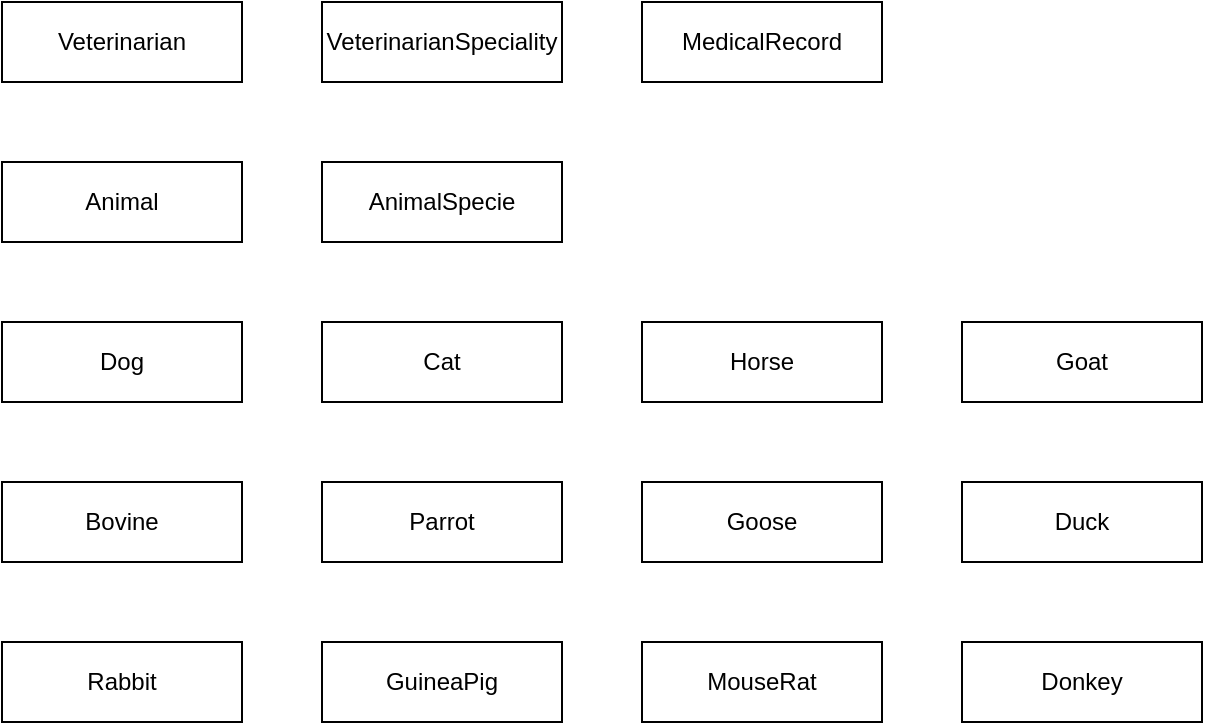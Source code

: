 <mxfile version="26.0.8" pages="2">
  <diagram name="Entities" id="loMYAKZYNreAs6u4XDOh">
    <mxGraphModel dx="550" dy="266" grid="1" gridSize="10" guides="1" tooltips="1" connect="1" arrows="1" fold="1" page="1" pageScale="1" pageWidth="827" pageHeight="1169" math="0" shadow="0">
      <root>
        <mxCell id="0" />
        <mxCell id="1" parent="0" />
        <mxCell id="AO75L-Vbvc4_vGf7S0aN-1" value="Veterinarian" style="rounded=0;whiteSpace=wrap;html=1;" vertex="1" parent="1">
          <mxGeometry x="40" y="40" width="120" height="40" as="geometry" />
        </mxCell>
        <mxCell id="AO75L-Vbvc4_vGf7S0aN-2" value="VeterinarianSpeciality" style="rounded=0;whiteSpace=wrap;html=1;" vertex="1" parent="1">
          <mxGeometry x="200" y="40" width="120" height="40" as="geometry" />
        </mxCell>
        <mxCell id="AO75L-Vbvc4_vGf7S0aN-3" value="MedicalRecord" style="rounded=0;whiteSpace=wrap;html=1;" vertex="1" parent="1">
          <mxGeometry x="360" y="40" width="120" height="40" as="geometry" />
        </mxCell>
        <mxCell id="AO75L-Vbvc4_vGf7S0aN-4" value="Animal" style="rounded=0;whiteSpace=wrap;html=1;" vertex="1" parent="1">
          <mxGeometry x="40" y="120" width="120" height="40" as="geometry" />
        </mxCell>
        <mxCell id="AO75L-Vbvc4_vGf7S0aN-5" value="AnimalSpecie" style="rounded=0;whiteSpace=wrap;html=1;" vertex="1" parent="1">
          <mxGeometry x="200" y="120" width="120" height="40" as="geometry" />
        </mxCell>
        <mxCell id="AO75L-Vbvc4_vGf7S0aN-6" value="Dog" style="rounded=0;whiteSpace=wrap;html=1;" vertex="1" parent="1">
          <mxGeometry x="40" y="200" width="120" height="40" as="geometry" />
        </mxCell>
        <mxCell id="AO75L-Vbvc4_vGf7S0aN-7" value="Cat" style="rounded=0;whiteSpace=wrap;html=1;" vertex="1" parent="1">
          <mxGeometry x="200" y="200" width="120" height="40" as="geometry" />
        </mxCell>
        <mxCell id="AO75L-Vbvc4_vGf7S0aN-8" value="Horse" style="rounded=0;whiteSpace=wrap;html=1;" vertex="1" parent="1">
          <mxGeometry x="360" y="200" width="120" height="40" as="geometry" />
        </mxCell>
        <mxCell id="AO75L-Vbvc4_vGf7S0aN-9" value="Goat" style="rounded=0;whiteSpace=wrap;html=1;" vertex="1" parent="1">
          <mxGeometry x="520" y="200" width="120" height="40" as="geometry" />
        </mxCell>
        <mxCell id="AO75L-Vbvc4_vGf7S0aN-10" value="Bovine" style="rounded=0;whiteSpace=wrap;html=1;" vertex="1" parent="1">
          <mxGeometry x="40" y="280" width="120" height="40" as="geometry" />
        </mxCell>
        <mxCell id="AO75L-Vbvc4_vGf7S0aN-11" value="Parrot" style="rounded=0;whiteSpace=wrap;html=1;" vertex="1" parent="1">
          <mxGeometry x="200" y="280" width="120" height="40" as="geometry" />
        </mxCell>
        <mxCell id="AO75L-Vbvc4_vGf7S0aN-12" value="Goose" style="rounded=0;whiteSpace=wrap;html=1;" vertex="1" parent="1">
          <mxGeometry x="360" y="280" width="120" height="40" as="geometry" />
        </mxCell>
        <mxCell id="AO75L-Vbvc4_vGf7S0aN-13" value="Duck" style="rounded=0;whiteSpace=wrap;html=1;" vertex="1" parent="1">
          <mxGeometry x="520" y="280" width="120" height="40" as="geometry" />
        </mxCell>
        <mxCell id="AO75L-Vbvc4_vGf7S0aN-14" value="Rabbit" style="rounded=0;whiteSpace=wrap;html=1;" vertex="1" parent="1">
          <mxGeometry x="40" y="360" width="120" height="40" as="geometry" />
        </mxCell>
        <mxCell id="AO75L-Vbvc4_vGf7S0aN-15" value="GuineaPig" style="rounded=0;whiteSpace=wrap;html=1;" vertex="1" parent="1">
          <mxGeometry x="200" y="360" width="120" height="40" as="geometry" />
        </mxCell>
        <mxCell id="AO75L-Vbvc4_vGf7S0aN-16" value="MouseRat" style="rounded=0;whiteSpace=wrap;html=1;" vertex="1" parent="1">
          <mxGeometry x="360" y="360" width="120" height="40" as="geometry" />
        </mxCell>
        <mxCell id="AO75L-Vbvc4_vGf7S0aN-17" value="Donkey" style="rounded=0;whiteSpace=wrap;html=1;" vertex="1" parent="1">
          <mxGeometry x="520" y="360" width="120" height="40" as="geometry" />
        </mxCell>
      </root>
    </mxGraphModel>
  </diagram>
  <diagram id="qbhCxEez58NR_PhWASRF" name="EntityFields">
    <mxGraphModel dx="1247" dy="642" grid="1" gridSize="10" guides="1" tooltips="1" connect="1" arrows="1" fold="1" page="0" pageScale="1" pageWidth="827" pageHeight="1169" math="0" shadow="0">
      <root>
        <mxCell id="0" />
        <mxCell id="1" parent="0" />
        <mxCell id="IW3vCMwPUUcOmlKYUbvQ-1" value="Veterinarian" style="swimlane;fontStyle=0;childLayout=stackLayout;horizontal=1;startSize=26;fillColor=none;horizontalStack=0;resizeParent=1;resizeParentMax=0;resizeLast=0;collapsible=1;marginBottom=0;whiteSpace=wrap;html=1;" parent="1" vertex="1">
          <mxGeometry x="40" y="40" width="370" height="390" as="geometry" />
        </mxCell>
        <mxCell id="IW3vCMwPUUcOmlKYUbvQ-2" value="+ VeterinarianId: INT (PK)" style="text;strokeColor=none;fillColor=none;align=left;verticalAlign=top;spacingLeft=4;spacingRight=4;overflow=hidden;rotatable=0;points=[[0,0.5],[1,0.5]];portConstraint=eastwest;whiteSpace=wrap;html=1;" parent="IW3vCMwPUUcOmlKYUbvQ-1" vertex="1">
          <mxGeometry y="26" width="370" height="26" as="geometry" />
        </mxCell>
        <mxCell id="IW3vCMwPUUcOmlKYUbvQ-3" value="+ FirstName: VARCHAR(50) NOT NULL" style="text;strokeColor=none;fillColor=none;align=left;verticalAlign=top;spacingLeft=4;spacingRight=4;overflow=hidden;rotatable=0;points=[[0,0.5],[1,0.5]];portConstraint=eastwest;whiteSpace=wrap;html=1;" parent="IW3vCMwPUUcOmlKYUbvQ-1" vertex="1">
          <mxGeometry y="52" width="370" height="26" as="geometry" />
        </mxCell>
        <mxCell id="IW3vCMwPUUcOmlKYUbvQ-4" value="+ LastName: VARCHAR(50) NOT NULL" style="text;strokeColor=none;fillColor=none;align=left;verticalAlign=top;spacingLeft=4;spacingRight=4;overflow=hidden;rotatable=0;points=[[0,0.5],[1,0.5]];portConstraint=eastwest;whiteSpace=wrap;html=1;" parent="IW3vCMwPUUcOmlKYUbvQ-1" vertex="1">
          <mxGeometry y="78" width="370" height="26" as="geometry" />
        </mxCell>
        <mxCell id="BPNEeQMT5uHWj-tHxCBz-23" value="+ NationalityId: INT NOT NULL (FK to Nationality)" style="text;strokeColor=none;fillColor=none;align=left;verticalAlign=top;spacingLeft=4;spacingRight=4;overflow=hidden;rotatable=0;points=[[0,0.5],[1,0.5]];portConstraint=eastwest;whiteSpace=wrap;html=1;" vertex="1" parent="IW3vCMwPUUcOmlKYUbvQ-1">
          <mxGeometry y="104" width="370" height="26" as="geometry" />
        </mxCell>
        <mxCell id="emEzn6PZMicfXYcMfNjA-37" value="+ GenderId: INT NOT NULL (FK to Gender)" style="text;strokeColor=none;fillColor=none;align=left;verticalAlign=top;spacingLeft=4;spacingRight=4;overflow=hidden;rotatable=0;points=[[0,0.5],[1,0.5]];portConstraint=eastwest;whiteSpace=wrap;html=1;" vertex="1" parent="IW3vCMwPUUcOmlKYUbvQ-1">
          <mxGeometry y="130" width="370" height="26" as="geometry" />
        </mxCell>
        <mxCell id="IW3vCMwPUUcOmlKYUbvQ-6" value="+ License: VARCHAR(20) NOT NULL" style="text;strokeColor=none;fillColor=none;align=left;verticalAlign=top;spacingLeft=4;spacingRight=4;overflow=hidden;rotatable=0;points=[[0,0.5],[1,0.5]];portConstraint=eastwest;whiteSpace=wrap;html=1;" parent="IW3vCMwPUUcOmlKYUbvQ-1" vertex="1">
          <mxGeometry y="156" width="370" height="26" as="geometry" />
        </mxCell>
        <mxCell id="IW3vCMwPUUcOmlKYUbvQ-8" value="+ Email: VARCHAR(320) UNIQUE NOT NULL" style="text;strokeColor=none;fillColor=none;align=left;verticalAlign=top;spacingLeft=4;spacingRight=4;overflow=hidden;rotatable=0;points=[[0,0.5],[1,0.5]];portConstraint=eastwest;whiteSpace=wrap;html=1;" parent="IW3vCMwPUUcOmlKYUbvQ-1" vertex="1">
          <mxGeometry y="182" width="370" height="26" as="geometry" />
        </mxCell>
        <mxCell id="IW3vCMwPUUcOmlKYUbvQ-15" value="+ AddressId: UNIQUEIDENTIFIER&amp;nbsp;NULL&amp;nbsp;(FK to Address)" style="text;strokeColor=none;fillColor=none;align=left;verticalAlign=top;spacingLeft=4;spacingRight=4;overflow=hidden;rotatable=0;points=[[0,0.5],[1,0.5]];portConstraint=eastwest;whiteSpace=wrap;html=1;" parent="IW3vCMwPUUcOmlKYUbvQ-1" vertex="1">
          <mxGeometry y="208" width="370" height="26" as="geometry" />
        </mxCell>
        <mxCell id="IW3vCMwPUUcOmlKYUbvQ-7" value="+ PrimaryPhone: VARCHAR(15) NOT NULL" style="text;strokeColor=none;fillColor=none;align=left;verticalAlign=top;spacingLeft=4;spacingRight=4;overflow=hidden;rotatable=0;points=[[0,0.5],[1,0.5]];portConstraint=eastwest;whiteSpace=wrap;html=1;" parent="IW3vCMwPUUcOmlKYUbvQ-1" vertex="1">
          <mxGeometry y="234" width="370" height="26" as="geometry" />
        </mxCell>
        <mxCell id="IW3vCMwPUUcOmlKYUbvQ-10" value="+ SecondaryPhone: VARCHAR(15)" style="text;strokeColor=none;fillColor=none;align=left;verticalAlign=top;spacingLeft=4;spacingRight=4;overflow=hidden;rotatable=0;points=[[0,0.5],[1,0.5]];portConstraint=eastwest;whiteSpace=wrap;html=1;" parent="IW3vCMwPUUcOmlKYUbvQ-1" vertex="1">
          <mxGeometry y="260" width="370" height="26" as="geometry" />
        </mxCell>
        <mxCell id="IW3vCMwPUUcOmlKYUbvQ-9" value="+ CreateDate: DATETIME NOT NULL&amp;nbsp;(Default: GETDATE())" style="text;strokeColor=none;fillColor=none;align=left;verticalAlign=top;spacingLeft=4;spacingRight=4;overflow=hidden;rotatable=0;points=[[0,0.5],[1,0.5]];portConstraint=eastwest;whiteSpace=wrap;html=1;" parent="IW3vCMwPUUcOmlKYUbvQ-1" vertex="1">
          <mxGeometry y="286" width="370" height="26" as="geometry" />
        </mxCell>
        <mxCell id="IW3vCMwPUUcOmlKYUbvQ-11" value="+ CreateUser: VARCHAR(20) NOT NULL" style="text;strokeColor=none;fillColor=none;align=left;verticalAlign=top;spacingLeft=4;spacingRight=4;overflow=hidden;rotatable=0;points=[[0,0.5],[1,0.5]];portConstraint=eastwest;whiteSpace=wrap;html=1;" parent="IW3vCMwPUUcOmlKYUbvQ-1" vertex="1">
          <mxGeometry y="312" width="370" height="26" as="geometry" />
        </mxCell>
        <mxCell id="IW3vCMwPUUcOmlKYUbvQ-12" value="+ LastUpdateDate: DATETIME NOT NULL&amp;nbsp;(Default: GETDATE())" style="text;strokeColor=none;fillColor=none;align=left;verticalAlign=top;spacingLeft=4;spacingRight=4;overflow=hidden;rotatable=0;points=[[0,0.5],[1,0.5]];portConstraint=eastwest;whiteSpace=wrap;html=1;" parent="IW3vCMwPUUcOmlKYUbvQ-1" vertex="1">
          <mxGeometry y="338" width="370" height="26" as="geometry" />
        </mxCell>
        <mxCell id="IW3vCMwPUUcOmlKYUbvQ-13" value="+ UpdateUser: VARCHAR(20) NOT NULL" style="text;strokeColor=none;fillColor=none;align=left;verticalAlign=top;spacingLeft=4;spacingRight=4;overflow=hidden;rotatable=0;points=[[0,0.5],[1,0.5]];portConstraint=eastwest;whiteSpace=wrap;html=1;" parent="IW3vCMwPUUcOmlKYUbvQ-1" vertex="1">
          <mxGeometry y="364" width="370" height="26" as="geometry" />
        </mxCell>
        <mxCell id="DXa0ojayuc7H1eMevSde-1" value="VeterinarianSpeciality" style="swimlane;fontStyle=0;childLayout=stackLayout;horizontal=1;startSize=26;fillColor=none;horizontalStack=0;resizeParent=1;resizeParentMax=0;resizeLast=0;collapsible=1;marginBottom=0;whiteSpace=wrap;html=1;" parent="1" vertex="1">
          <mxGeometry x="440" y="40" width="380" height="182" as="geometry" />
        </mxCell>
        <mxCell id="DXa0ojayuc7H1eMevSde-2" value="+ VeterinarianSpecialityId: INT&amp;nbsp;(PK)" style="text;strokeColor=none;fillColor=none;align=left;verticalAlign=top;spacingLeft=4;spacingRight=4;overflow=hidden;rotatable=0;points=[[0,0.5],[1,0.5]];portConstraint=eastwest;whiteSpace=wrap;html=1;" parent="DXa0ojayuc7H1eMevSde-1" vertex="1">
          <mxGeometry y="26" width="380" height="26" as="geometry" />
        </mxCell>
        <mxCell id="DXa0ojayuc7H1eMevSde-10" value="+ IsActive: BIT NOT NULL (Default: 1)" style="text;strokeColor=none;fillColor=none;align=left;verticalAlign=top;spacingLeft=4;spacingRight=4;overflow=hidden;rotatable=0;points=[[0,0.5],[1,0.5]];portConstraint=eastwest;whiteSpace=wrap;html=1;" parent="DXa0ojayuc7H1eMevSde-1" vertex="1">
          <mxGeometry y="52" width="380" height="26" as="geometry" />
        </mxCell>
        <mxCell id="DXa0ojayuc7H1eMevSde-5" value="+ CreateDate: DATETIME NOT NULL&amp;nbsp;(Default: GETDATE())" style="text;strokeColor=none;fillColor=none;align=left;verticalAlign=top;spacingLeft=4;spacingRight=4;overflow=hidden;rotatable=0;points=[[0,0.5],[1,0.5]];portConstraint=eastwest;whiteSpace=wrap;html=1;" parent="DXa0ojayuc7H1eMevSde-1" vertex="1">
          <mxGeometry y="78" width="380" height="26" as="geometry" />
        </mxCell>
        <mxCell id="DXa0ojayuc7H1eMevSde-6" value="+ CreateUser: VARCHAR(20) NOT NULL" style="text;strokeColor=none;fillColor=none;align=left;verticalAlign=top;spacingLeft=4;spacingRight=4;overflow=hidden;rotatable=0;points=[[0,0.5],[1,0.5]];portConstraint=eastwest;whiteSpace=wrap;html=1;" parent="DXa0ojayuc7H1eMevSde-1" vertex="1">
          <mxGeometry y="104" width="380" height="26" as="geometry" />
        </mxCell>
        <mxCell id="DXa0ojayuc7H1eMevSde-7" value="+ LastUpdateDate: DATETIME NOT NULL&amp;nbsp;(Default: GETDATE())" style="text;strokeColor=none;fillColor=none;align=left;verticalAlign=top;spacingLeft=4;spacingRight=4;overflow=hidden;rotatable=0;points=[[0,0.5],[1,0.5]];portConstraint=eastwest;whiteSpace=wrap;html=1;" parent="DXa0ojayuc7H1eMevSde-1" vertex="1">
          <mxGeometry y="130" width="380" height="26" as="geometry" />
        </mxCell>
        <mxCell id="DXa0ojayuc7H1eMevSde-8" value="+ UpdateUser: VARCHAR(20) NOT NULL" style="text;strokeColor=none;fillColor=none;align=left;verticalAlign=top;spacingLeft=4;spacingRight=4;overflow=hidden;rotatable=0;points=[[0,0.5],[1,0.5]];portConstraint=eastwest;whiteSpace=wrap;html=1;" parent="DXa0ojayuc7H1eMevSde-1" vertex="1">
          <mxGeometry y="156" width="380" height="26" as="geometry" />
        </mxCell>
        <mxCell id="ysVLHS6RXtTTwXOyEzVe-1" value="Language" style="swimlane;fontStyle=0;childLayout=stackLayout;horizontal=1;startSize=26;fillColor=none;horizontalStack=0;resizeParent=1;resizeParentMax=0;resizeLast=0;collapsible=1;marginBottom=0;whiteSpace=wrap;html=1;" vertex="1" parent="1">
          <mxGeometry x="920" y="40" width="360" height="260" as="geometry" />
        </mxCell>
        <mxCell id="ysVLHS6RXtTTwXOyEzVe-2" value="+ LanguageId: INT&amp;nbsp;(PK)" style="text;strokeColor=none;fillColor=none;align=left;verticalAlign=top;spacingLeft=4;spacingRight=4;overflow=hidden;rotatable=0;points=[[0,0.5],[1,0.5]];portConstraint=eastwest;whiteSpace=wrap;html=1;" vertex="1" parent="ysVLHS6RXtTTwXOyEzVe-1">
          <mxGeometry y="26" width="360" height="26" as="geometry" />
        </mxCell>
        <mxCell id="ysVLHS6RXtTTwXOyEzVe-3" value="+ LanguageCode: VARCHAR(2) NOT NULL" style="text;strokeColor=none;fillColor=none;align=left;verticalAlign=top;spacingLeft=4;spacingRight=4;overflow=hidden;rotatable=0;points=[[0,0.5],[1,0.5]];portConstraint=eastwest;whiteSpace=wrap;html=1;" vertex="1" parent="ysVLHS6RXtTTwXOyEzVe-1">
          <mxGeometry y="52" width="360" height="26" as="geometry" />
        </mxCell>
        <mxCell id="ysVLHS6RXtTTwXOyEzVe-4" value="+ FullCode: VARCHAR(5) UNIQUE NOT NULL" style="text;strokeColor=none;fillColor=none;align=left;verticalAlign=top;spacingLeft=4;spacingRight=4;overflow=hidden;rotatable=0;points=[[0,0.5],[1,0.5]];portConstraint=eastwest;whiteSpace=wrap;html=1;" vertex="1" parent="ysVLHS6RXtTTwXOyEzVe-1">
          <mxGeometry y="78" width="360" height="26" as="geometry" />
        </mxCell>
        <mxCell id="ysVLHS6RXtTTwXOyEzVe-5" value="+ Name: VARCHAR(50) NOT NULL" style="text;strokeColor=none;fillColor=none;align=left;verticalAlign=top;spacingLeft=4;spacingRight=4;overflow=hidden;rotatable=0;points=[[0,0.5],[1,0.5]];portConstraint=eastwest;whiteSpace=wrap;html=1;" vertex="1" parent="ysVLHS6RXtTTwXOyEzVe-1">
          <mxGeometry y="104" width="360" height="26" as="geometry" />
        </mxCell>
        <mxCell id="ysVLHS6RXtTTwXOyEzVe-10" value="+ IsActive: BIT NOT NULL (Default: 1)" style="text;strokeColor=none;fillColor=none;align=left;verticalAlign=top;spacingLeft=4;spacingRight=4;overflow=hidden;rotatable=0;points=[[0,0.5],[1,0.5]];portConstraint=eastwest;whiteSpace=wrap;html=1;" vertex="1" parent="ysVLHS6RXtTTwXOyEzVe-1">
          <mxGeometry y="130" width="360" height="26" as="geometry" />
        </mxCell>
        <mxCell id="ysVLHS6RXtTTwXOyEzVe-6" value="+ CreateDate: DATETIME NOT NULL&amp;nbsp;(Default: GETDATE())" style="text;strokeColor=none;fillColor=none;align=left;verticalAlign=top;spacingLeft=4;spacingRight=4;overflow=hidden;rotatable=0;points=[[0,0.5],[1,0.5]];portConstraint=eastwest;whiteSpace=wrap;html=1;" vertex="1" parent="ysVLHS6RXtTTwXOyEzVe-1">
          <mxGeometry y="156" width="360" height="26" as="geometry" />
        </mxCell>
        <mxCell id="ysVLHS6RXtTTwXOyEzVe-7" value="+ CreateUser: VARCHAR(20) NOT NULL" style="text;strokeColor=none;fillColor=none;align=left;verticalAlign=top;spacingLeft=4;spacingRight=4;overflow=hidden;rotatable=0;points=[[0,0.5],[1,0.5]];portConstraint=eastwest;whiteSpace=wrap;html=1;" vertex="1" parent="ysVLHS6RXtTTwXOyEzVe-1">
          <mxGeometry y="182" width="360" height="26" as="geometry" />
        </mxCell>
        <mxCell id="ysVLHS6RXtTTwXOyEzVe-9" value="+ LastUpdateDate: DATETIME NOT NULL&amp;nbsp;(Default: GETDATE())" style="text;strokeColor=none;fillColor=none;align=left;verticalAlign=top;spacingLeft=4;spacingRight=4;overflow=hidden;rotatable=0;points=[[0,0.5],[1,0.5]];portConstraint=eastwest;whiteSpace=wrap;html=1;" vertex="1" parent="ysVLHS6RXtTTwXOyEzVe-1">
          <mxGeometry y="208" width="360" height="26" as="geometry" />
        </mxCell>
        <mxCell id="ysVLHS6RXtTTwXOyEzVe-8" value="+ UpdateUser: VARCHAR(20) NOT NULL" style="text;strokeColor=none;fillColor=none;align=left;verticalAlign=top;spacingLeft=4;spacingRight=4;overflow=hidden;rotatable=0;points=[[0,0.5],[1,0.5]];portConstraint=eastwest;whiteSpace=wrap;html=1;" vertex="1" parent="ysVLHS6RXtTTwXOyEzVe-1">
          <mxGeometry y="234" width="360" height="26" as="geometry" />
        </mxCell>
        <mxCell id="ysVLHS6RXtTTwXOyEzVe-11" value="VeterinarianSpecialityTranslation" style="swimlane;fontStyle=0;childLayout=stackLayout;horizontal=1;startSize=26;fillColor=none;horizontalStack=0;resizeParent=1;resizeParentMax=0;resizeLast=0;collapsible=1;marginBottom=0;whiteSpace=wrap;html=1;" vertex="1" parent="1">
          <mxGeometry x="1320" y="40" width="400" height="260" as="geometry" />
        </mxCell>
        <mxCell id="ysVLHS6RXtTTwXOyEzVe-12" value="+ VeterinarianSpecialityTranslationId: INT&amp;nbsp;(PK)" style="text;strokeColor=none;fillColor=none;align=left;verticalAlign=top;spacingLeft=4;spacingRight=4;overflow=hidden;rotatable=0;points=[[0,0.5],[1,0.5]];portConstraint=eastwest;whiteSpace=wrap;html=1;" vertex="1" parent="ysVLHS6RXtTTwXOyEzVe-11">
          <mxGeometry y="26" width="400" height="26" as="geometry" />
        </mxCell>
        <mxCell id="ysVLHS6RXtTTwXOyEzVe-18" value="+ VeterinarianSpecialityId: INT&amp;nbsp;UNIQUE (FK to VeterinarianSpeciality)&amp;nbsp;" style="text;strokeColor=none;fillColor=none;align=left;verticalAlign=top;spacingLeft=4;spacingRight=4;overflow=hidden;rotatable=0;points=[[0,0.5],[1,0.5]];portConstraint=eastwest;whiteSpace=wrap;html=1;" vertex="1" parent="ysVLHS6RXtTTwXOyEzVe-11">
          <mxGeometry y="52" width="400" height="26" as="geometry" />
        </mxCell>
        <mxCell id="ysVLHS6RXtTTwXOyEzVe-20" value="+ VeterinarianSpecialityName: VARCHAR(50) NOT NULL" style="text;strokeColor=none;fillColor=none;align=left;verticalAlign=top;spacingLeft=4;spacingRight=4;overflow=hidden;rotatable=0;points=[[0,0.5],[1,0.5]];portConstraint=eastwest;whiteSpace=wrap;html=1;" vertex="1" parent="ysVLHS6RXtTTwXOyEzVe-11">
          <mxGeometry y="78" width="400" height="26" as="geometry" />
        </mxCell>
        <mxCell id="ysVLHS6RXtTTwXOyEzVe-21" value="+ VeterinarianSpecialityDescription: VARCHAR(1000) NOT NULL" style="text;strokeColor=none;fillColor=none;align=left;verticalAlign=top;spacingLeft=4;spacingRight=4;overflow=hidden;rotatable=0;points=[[0,0.5],[1,0.5]];portConstraint=eastwest;whiteSpace=wrap;html=1;" vertex="1" parent="ysVLHS6RXtTTwXOyEzVe-11">
          <mxGeometry y="104" width="400" height="26" as="geometry" />
        </mxCell>
        <mxCell id="ysVLHS6RXtTTwXOyEzVe-19" value="+ LanguageId: INT&amp;nbsp;UNIQUE (FK to Language)" style="text;strokeColor=none;fillColor=none;align=left;verticalAlign=top;spacingLeft=4;spacingRight=4;overflow=hidden;rotatable=0;points=[[0,0.5],[1,0.5]];portConstraint=eastwest;whiteSpace=wrap;html=1;" vertex="1" parent="ysVLHS6RXtTTwXOyEzVe-11">
          <mxGeometry y="130" width="400" height="26" as="geometry" />
        </mxCell>
        <mxCell id="ysVLHS6RXtTTwXOyEzVe-13" value="+ CreateDate: DATETIME NOT NULL&amp;nbsp;(Default: GETDATE())" style="text;strokeColor=none;fillColor=none;align=left;verticalAlign=top;spacingLeft=4;spacingRight=4;overflow=hidden;rotatable=0;points=[[0,0.5],[1,0.5]];portConstraint=eastwest;whiteSpace=wrap;html=1;" vertex="1" parent="ysVLHS6RXtTTwXOyEzVe-11">
          <mxGeometry y="156" width="400" height="26" as="geometry" />
        </mxCell>
        <mxCell id="ysVLHS6RXtTTwXOyEzVe-14" value="+ CreateUser: VARCHAR(20) NOT NULL" style="text;strokeColor=none;fillColor=none;align=left;verticalAlign=top;spacingLeft=4;spacingRight=4;overflow=hidden;rotatable=0;points=[[0,0.5],[1,0.5]];portConstraint=eastwest;whiteSpace=wrap;html=1;" vertex="1" parent="ysVLHS6RXtTTwXOyEzVe-11">
          <mxGeometry y="182" width="400" height="26" as="geometry" />
        </mxCell>
        <mxCell id="ysVLHS6RXtTTwXOyEzVe-16" value="+ LastUpdateDate: DATETIME NOT NULL&amp;nbsp;(Default: GETDATE())" style="text;strokeColor=none;fillColor=none;align=left;verticalAlign=top;spacingLeft=4;spacingRight=4;overflow=hidden;rotatable=0;points=[[0,0.5],[1,0.5]];portConstraint=eastwest;whiteSpace=wrap;html=1;" vertex="1" parent="ysVLHS6RXtTTwXOyEzVe-11">
          <mxGeometry y="208" width="400" height="26" as="geometry" />
        </mxCell>
        <mxCell id="ysVLHS6RXtTTwXOyEzVe-15" value="+ UpdateUser: VARCHAR(20) NOT NULL" style="text;strokeColor=none;fillColor=none;align=left;verticalAlign=top;spacingLeft=4;spacingRight=4;overflow=hidden;rotatable=0;points=[[0,0.5],[1,0.5]];portConstraint=eastwest;whiteSpace=wrap;html=1;" vertex="1" parent="ysVLHS6RXtTTwXOyEzVe-11">
          <mxGeometry y="234" width="400" height="26" as="geometry" />
        </mxCell>
        <mxCell id="ysVLHS6RXtTTwXOyEzVe-22" value="VeterinarianSpecialityAssignment" style="swimlane;fontStyle=0;childLayout=stackLayout;horizontal=1;startSize=26;fillColor=none;horizontalStack=0;resizeParent=1;resizeParentMax=0;resizeLast=0;collapsible=1;marginBottom=0;whiteSpace=wrap;html=1;" vertex="1" parent="1">
          <mxGeometry x="40" y="440" width="370" height="234" as="geometry" />
        </mxCell>
        <mxCell id="ysVLHS6RXtTTwXOyEzVe-23" value="+ VeterinarianSpecialityAssignmentId: UNIQUEIDENTIFIER&amp;nbsp;(PK)&lt;div&gt;&lt;br&gt;&lt;/div&gt;" style="text;strokeColor=none;fillColor=none;align=left;verticalAlign=top;spacingLeft=4;spacingRight=4;overflow=hidden;rotatable=0;points=[[0,0.5],[1,0.5]];portConstraint=eastwest;whiteSpace=wrap;html=1;" vertex="1" parent="ysVLHS6RXtTTwXOyEzVe-22">
          <mxGeometry y="26" width="370" height="26" as="geometry" />
        </mxCell>
        <mxCell id="ysVLHS6RXtTTwXOyEzVe-24" value="+ VeterinarianId: INT&amp;nbsp;(FK to Veterinarian)&lt;div&gt;&lt;br&gt;&lt;/div&gt;" style="text;strokeColor=none;fillColor=none;align=left;verticalAlign=top;spacingLeft=4;spacingRight=4;overflow=hidden;rotatable=0;points=[[0,0.5],[1,0.5]];portConstraint=eastwest;whiteSpace=wrap;html=1;" vertex="1" parent="ysVLHS6RXtTTwXOyEzVe-22">
          <mxGeometry y="52" width="370" height="26" as="geometry" />
        </mxCell>
        <mxCell id="ysVLHS6RXtTTwXOyEzVe-27" value="+ VeterinarianSpecialityId: INT&amp;nbsp;(FK hacia VeterinarianSpeciality)" style="text;strokeColor=none;fillColor=none;align=left;verticalAlign=top;spacingLeft=4;spacingRight=4;overflow=hidden;rotatable=0;points=[[0,0.5],[1,0.5]];portConstraint=eastwest;whiteSpace=wrap;html=1;" vertex="1" parent="ysVLHS6RXtTTwXOyEzVe-22">
          <mxGeometry y="78" width="370" height="26" as="geometry" />
        </mxCell>
        <mxCell id="ysVLHS6RXtTTwXOyEzVe-28" value="+ IsActive: BIT NOT NULL (Default: 1)" style="text;strokeColor=none;fillColor=none;align=left;verticalAlign=top;spacingLeft=4;spacingRight=4;overflow=hidden;rotatable=0;points=[[0,0.5],[1,0.5]];portConstraint=eastwest;whiteSpace=wrap;html=1;" vertex="1" parent="ysVLHS6RXtTTwXOyEzVe-22">
          <mxGeometry y="104" width="370" height="26" as="geometry" />
        </mxCell>
        <mxCell id="ysVLHS6RXtTTwXOyEzVe-31" value="+ CreateDate: DATETIME&amp;nbsp;NOT NULL&amp;nbsp;(Default: GETDATE())" style="text;strokeColor=none;fillColor=none;align=left;verticalAlign=top;spacingLeft=4;spacingRight=4;overflow=hidden;rotatable=0;points=[[0,0.5],[1,0.5]];portConstraint=eastwest;whiteSpace=wrap;html=1;" vertex="1" parent="ysVLHS6RXtTTwXOyEzVe-22">
          <mxGeometry y="130" width="370" height="26" as="geometry" />
        </mxCell>
        <mxCell id="ysVLHS6RXtTTwXOyEzVe-32" value="+ CreateUser: VARCHAR(20) NOT NULL" style="text;strokeColor=none;fillColor=none;align=left;verticalAlign=top;spacingLeft=4;spacingRight=4;overflow=hidden;rotatable=0;points=[[0,0.5],[1,0.5]];portConstraint=eastwest;whiteSpace=wrap;html=1;" vertex="1" parent="ysVLHS6RXtTTwXOyEzVe-22">
          <mxGeometry y="156" width="370" height="26" as="geometry" />
        </mxCell>
        <mxCell id="ysVLHS6RXtTTwXOyEzVe-33" value="+ LastUpdateDate: DATETIME&amp;nbsp;NOT NULL&amp;nbsp;(Default: GETDATE())" style="text;strokeColor=none;fillColor=none;align=left;verticalAlign=top;spacingLeft=4;spacingRight=4;overflow=hidden;rotatable=0;points=[[0,0.5],[1,0.5]];portConstraint=eastwest;whiteSpace=wrap;html=1;" vertex="1" parent="ysVLHS6RXtTTwXOyEzVe-22">
          <mxGeometry y="182" width="370" height="26" as="geometry" />
        </mxCell>
        <mxCell id="ysVLHS6RXtTTwXOyEzVe-34" value="+ UpdateUser: VARCHAR(20) NOT NULL" style="text;strokeColor=none;fillColor=none;align=left;verticalAlign=top;spacingLeft=4;spacingRight=4;overflow=hidden;rotatable=0;points=[[0,0.5],[1,0.5]];portConstraint=eastwest;whiteSpace=wrap;html=1;" vertex="1" parent="ysVLHS6RXtTTwXOyEzVe-22">
          <mxGeometry y="208" width="370" height="26" as="geometry" />
        </mxCell>
        <mxCell id="BPNEeQMT5uHWj-tHxCBz-2" value="MedicalRecord" style="swimlane;fontStyle=0;childLayout=stackLayout;horizontal=1;startSize=26;fillColor=none;horizontalStack=0;resizeParent=1;resizeParentMax=0;resizeLast=0;collapsible=1;marginBottom=0;whiteSpace=wrap;html=1;" vertex="1" parent="1">
          <mxGeometry x="440" y="440" width="380" height="260" as="geometry" />
        </mxCell>
        <mxCell id="BPNEeQMT5uHWj-tHxCBz-3" value="+ MedicalRecordId: UNIQUEIDENTIFIER (PK)" style="text;strokeColor=none;fillColor=none;align=left;verticalAlign=top;spacingLeft=4;spacingRight=4;overflow=hidden;rotatable=0;points=[[0,0.5],[1,0.5]];portConstraint=eastwest;whiteSpace=wrap;html=1;" vertex="1" parent="BPNEeQMT5uHWj-tHxCBz-2">
          <mxGeometry y="26" width="380" height="26" as="geometry" />
        </mxCell>
        <mxCell id="BPNEeQMT5uHWj-tHxCBz-4" value="+ VeterinarianId: INT (FK hacia Veterinarian)" style="text;strokeColor=none;fillColor=none;align=left;verticalAlign=top;spacingLeft=4;spacingRight=4;overflow=hidden;rotatable=0;points=[[0,0.5],[1,0.5]];portConstraint=eastwest;whiteSpace=wrap;html=1;" vertex="1" parent="BPNEeQMT5uHWj-tHxCBz-2">
          <mxGeometry y="52" width="380" height="26" as="geometry" />
        </mxCell>
        <mxCell id="BPNEeQMT5uHWj-tHxCBz-5" value="+ AnimalId: INT (FK hacia Animal)" style="text;strokeColor=none;fillColor=none;align=left;verticalAlign=top;spacingLeft=4;spacingRight=4;overflow=hidden;rotatable=0;points=[[0,0.5],[1,0.5]];portConstraint=eastwest;whiteSpace=wrap;html=1;" vertex="1" parent="BPNEeQMT5uHWj-tHxCBz-2">
          <mxGeometry y="78" width="380" height="26" as="geometry" />
        </mxCell>
        <mxCell id="BPNEeQMT5uHWj-tHxCBz-6" value="+ VisitDate: DATETIME NOT NULL (Default: GETDATE())" style="text;strokeColor=none;fillColor=none;align=left;verticalAlign=top;spacingLeft=4;spacingRight=4;overflow=hidden;rotatable=0;points=[[0,0.5],[1,0.5]];portConstraint=eastwest;whiteSpace=wrap;html=1;" vertex="1" parent="BPNEeQMT5uHWj-tHxCBz-2">
          <mxGeometry y="104" width="380" height="26" as="geometry" />
        </mxCell>
        <mxCell id="BPNEeQMT5uHWj-tHxCBz-8" value="+ Notes: VARCHAR(MAX) NULL" style="text;strokeColor=none;fillColor=none;align=left;verticalAlign=top;spacingLeft=4;spacingRight=4;overflow=hidden;rotatable=0;points=[[0,0.5],[1,0.5]];portConstraint=eastwest;whiteSpace=wrap;html=1;" vertex="1" parent="BPNEeQMT5uHWj-tHxCBz-2">
          <mxGeometry y="130" width="380" height="26" as="geometry" />
        </mxCell>
        <mxCell id="BPNEeQMT5uHWj-tHxCBz-9" value="+ CreateDate: DATETIME&amp;nbsp;NOT NULL&amp;nbsp;(Default: GETDATE())" style="text;strokeColor=none;fillColor=none;align=left;verticalAlign=top;spacingLeft=4;spacingRight=4;overflow=hidden;rotatable=0;points=[[0,0.5],[1,0.5]];portConstraint=eastwest;whiteSpace=wrap;html=1;" vertex="1" parent="BPNEeQMT5uHWj-tHxCBz-2">
          <mxGeometry y="156" width="380" height="26" as="geometry" />
        </mxCell>
        <mxCell id="BPNEeQMT5uHWj-tHxCBz-10" value="+ CreateUser: VARCHAR(20) NOT NULL" style="text;strokeColor=none;fillColor=none;align=left;verticalAlign=top;spacingLeft=4;spacingRight=4;overflow=hidden;rotatable=0;points=[[0,0.5],[1,0.5]];portConstraint=eastwest;whiteSpace=wrap;html=1;" vertex="1" parent="BPNEeQMT5uHWj-tHxCBz-2">
          <mxGeometry y="182" width="380" height="26" as="geometry" />
        </mxCell>
        <mxCell id="BPNEeQMT5uHWj-tHxCBz-12" value="+ LastUpdateDate: DATETIME&amp;nbsp;NOT NULL&amp;nbsp;(Default: GETDATE())" style="text;strokeColor=none;fillColor=none;align=left;verticalAlign=top;spacingLeft=4;spacingRight=4;overflow=hidden;rotatable=0;points=[[0,0.5],[1,0.5]];portConstraint=eastwest;whiteSpace=wrap;html=1;" vertex="1" parent="BPNEeQMT5uHWj-tHxCBz-2">
          <mxGeometry y="208" width="380" height="26" as="geometry" />
        </mxCell>
        <mxCell id="BPNEeQMT5uHWj-tHxCBz-11" value="+ UpdateUser: VARCHAR(20) NOT NULL" style="text;strokeColor=none;fillColor=none;align=left;verticalAlign=top;spacingLeft=4;spacingRight=4;overflow=hidden;rotatable=0;points=[[0,0.5],[1,0.5]];portConstraint=eastwest;whiteSpace=wrap;html=1;" vertex="1" parent="BPNEeQMT5uHWj-tHxCBz-2">
          <mxGeometry y="234" width="380" height="26" as="geometry" />
        </mxCell>
        <mxCell id="BPNEeQMT5uHWj-tHxCBz-13" value="Nationality" style="swimlane;fontStyle=0;childLayout=stackLayout;horizontal=1;startSize=26;fillColor=none;horizontalStack=0;resizeParent=1;resizeParentMax=0;resizeLast=0;collapsible=1;marginBottom=0;whiteSpace=wrap;html=1;" vertex="1" parent="1">
          <mxGeometry x="920" y="440" width="360" height="130" as="geometry" />
        </mxCell>
        <mxCell id="BPNEeQMT5uHWj-tHxCBz-14" value="+ NationalityId: INT (PK)" style="text;strokeColor=none;fillColor=none;align=left;verticalAlign=top;spacingLeft=4;spacingRight=4;overflow=hidden;rotatable=0;points=[[0,0.5],[1,0.5]];portConstraint=eastwest;whiteSpace=wrap;html=1;" vertex="1" parent="BPNEeQMT5uHWj-tHxCBz-13">
          <mxGeometry y="26" width="360" height="26" as="geometry" />
        </mxCell>
        <mxCell id="BPNEeQMT5uHWj-tHxCBz-15" value="+ NationalityName: VARCHAR(100) NOT NULL" style="text;strokeColor=none;fillColor=none;align=left;verticalAlign=top;spacingLeft=4;spacingRight=4;overflow=hidden;rotatable=0;points=[[0,0.5],[1,0.5]];portConstraint=eastwest;whiteSpace=wrap;html=1;" vertex="1" parent="BPNEeQMT5uHWj-tHxCBz-13">
          <mxGeometry y="52" width="360" height="26" as="geometry" />
        </mxCell>
        <mxCell id="BPNEeQMT5uHWj-tHxCBz-16" value="+ CountryCode: CHAR(2) NOT NULL UNIQUE" style="text;strokeColor=none;fillColor=none;align=left;verticalAlign=top;spacingLeft=4;spacingRight=4;overflow=hidden;rotatable=0;points=[[0,0.5],[1,0.5]];portConstraint=eastwest;whiteSpace=wrap;html=1;" vertex="1" parent="BPNEeQMT5uHWj-tHxCBz-13">
          <mxGeometry y="78" width="360" height="26" as="geometry" />
        </mxCell>
        <mxCell id="BPNEeQMT5uHWj-tHxCBz-18" value="+ CountryCode3: CHAR(3) NULL UNIQUE" style="text;strokeColor=none;fillColor=none;align=left;verticalAlign=top;spacingLeft=4;spacingRight=4;overflow=hidden;rotatable=0;points=[[0,0.5],[1,0.5]];portConstraint=eastwest;whiteSpace=wrap;html=1;" vertex="1" parent="BPNEeQMT5uHWj-tHxCBz-13">
          <mxGeometry y="104" width="360" height="26" as="geometry" />
        </mxCell>
        <mxCell id="BPNEeQMT5uHWj-tHxCBz-24" value="Prescription" style="swimlane;fontStyle=0;childLayout=stackLayout;horizontal=1;startSize=26;fillColor=none;horizontalStack=0;resizeParent=1;resizeParentMax=0;resizeLast=0;collapsible=1;marginBottom=0;whiteSpace=wrap;html=1;" vertex="1" parent="1">
          <mxGeometry x="1320" y="440" width="400" height="234" as="geometry" />
        </mxCell>
        <mxCell id="BPNEeQMT5uHWj-tHxCBz-25" value="+ PrescriptionId: UNIQUEIDENTIFIER (PK)" style="text;strokeColor=none;fillColor=none;align=left;verticalAlign=top;spacingLeft=4;spacingRight=4;overflow=hidden;rotatable=0;points=[[0,0.5],[1,0.5]];portConstraint=eastwest;whiteSpace=wrap;html=1;" vertex="1" parent="BPNEeQMT5uHWj-tHxCBz-24">
          <mxGeometry y="26" width="400" height="26" as="geometry" />
        </mxCell>
        <mxCell id="BPNEeQMT5uHWj-tHxCBz-26" value="+ MedicalRecordId: UNIQUEIDENTIFIER (FK hacia MedicalRecord)" style="text;strokeColor=none;fillColor=none;align=left;verticalAlign=top;spacingLeft=4;spacingRight=4;overflow=hidden;rotatable=0;points=[[0,0.5],[1,0.5]];portConstraint=eastwest;whiteSpace=wrap;html=1;" vertex="1" parent="BPNEeQMT5uHWj-tHxCBz-24">
          <mxGeometry y="52" width="400" height="26" as="geometry" />
        </mxCell>
        <mxCell id="BPNEeQMT5uHWj-tHxCBz-27" value="+ PrescriptionFilePath: NVARCHAR(MAX) UNIQUE NOT NULL" style="text;strokeColor=none;fillColor=none;align=left;verticalAlign=top;spacingLeft=4;spacingRight=4;overflow=hidden;rotatable=0;points=[[0,0.5],[1,0.5]];portConstraint=eastwest;whiteSpace=wrap;html=1;" vertex="1" parent="BPNEeQMT5uHWj-tHxCBz-24">
          <mxGeometry y="78" width="400" height="26" as="geometry" />
        </mxCell>
        <mxCell id="BPNEeQMT5uHWj-tHxCBz-28" value="+ Description: VARCHAR(500) NULL" style="text;strokeColor=none;fillColor=none;align=left;verticalAlign=top;spacingLeft=4;spacingRight=4;overflow=hidden;rotatable=0;points=[[0,0.5],[1,0.5]];portConstraint=eastwest;whiteSpace=wrap;html=1;" vertex="1" parent="BPNEeQMT5uHWj-tHxCBz-24">
          <mxGeometry y="104" width="400" height="26" as="geometry" />
        </mxCell>
        <mxCell id="BPNEeQMT5uHWj-tHxCBz-29" value="+ CreateDate: DATETIME NOT NULL&amp;nbsp;(Default: GETDATE())" style="text;strokeColor=none;fillColor=none;align=left;verticalAlign=top;spacingLeft=4;spacingRight=4;overflow=hidden;rotatable=0;points=[[0,0.5],[1,0.5]];portConstraint=eastwest;whiteSpace=wrap;html=1;" vertex="1" parent="BPNEeQMT5uHWj-tHxCBz-24">
          <mxGeometry y="130" width="400" height="26" as="geometry" />
        </mxCell>
        <mxCell id="BPNEeQMT5uHWj-tHxCBz-30" value="+ CreateUser: VARCHAR(20) NOT NULL" style="text;strokeColor=none;fillColor=none;align=left;verticalAlign=top;spacingLeft=4;spacingRight=4;overflow=hidden;rotatable=0;points=[[0,0.5],[1,0.5]];portConstraint=eastwest;whiteSpace=wrap;html=1;" vertex="1" parent="BPNEeQMT5uHWj-tHxCBz-24">
          <mxGeometry y="156" width="400" height="26" as="geometry" />
        </mxCell>
        <mxCell id="BPNEeQMT5uHWj-tHxCBz-31" value="+ LastUpdateDate: DATETIME NOT NULL&amp;nbsp;(Default: GETDATE())" style="text;strokeColor=none;fillColor=none;align=left;verticalAlign=top;spacingLeft=4;spacingRight=4;overflow=hidden;rotatable=0;points=[[0,0.5],[1,0.5]];portConstraint=eastwest;whiteSpace=wrap;html=1;" vertex="1" parent="BPNEeQMT5uHWj-tHxCBz-24">
          <mxGeometry y="182" width="400" height="26" as="geometry" />
        </mxCell>
        <mxCell id="BPNEeQMT5uHWj-tHxCBz-32" value="+ UpdateUser: VARCHAR(20) NOT NULL" style="text;strokeColor=none;fillColor=none;align=left;verticalAlign=top;spacingLeft=4;spacingRight=4;overflow=hidden;rotatable=0;points=[[0,0.5],[1,0.5]];portConstraint=eastwest;whiteSpace=wrap;html=1;" vertex="1" parent="BPNEeQMT5uHWj-tHxCBz-24">
          <mxGeometry y="208" width="400" height="26" as="geometry" />
        </mxCell>
        <mxCell id="emEzn6PZMicfXYcMfNjA-1" value="Animal" style="swimlane;fontStyle=0;childLayout=stackLayout;horizontal=1;startSize=26;fillColor=none;horizontalStack=0;resizeParent=1;resizeParentMax=0;resizeLast=0;collapsible=1;marginBottom=0;whiteSpace=wrap;html=1;" vertex="1" parent="1">
          <mxGeometry x="40" y="760" width="480" height="468" as="geometry" />
        </mxCell>
        <mxCell id="emEzn6PZMicfXYcMfNjA-2" value="+ AnimalId: UNIQUEIDENTIFIER (PK)" style="text;strokeColor=none;fillColor=none;align=left;verticalAlign=top;spacingLeft=4;spacingRight=4;overflow=hidden;rotatable=0;points=[[0,0.5],[1,0.5]];portConstraint=eastwest;whiteSpace=wrap;html=1;" vertex="1" parent="emEzn6PZMicfXYcMfNjA-1">
          <mxGeometry y="26" width="480" height="26" as="geometry" />
        </mxCell>
        <mxCell id="emEzn6PZMicfXYcMfNjA-3" value="+ Name: VARCHAR(100) NOT NULL" style="text;strokeColor=none;fillColor=none;align=left;verticalAlign=top;spacingLeft=4;spacingRight=4;overflow=hidden;rotatable=0;points=[[0,0.5],[1,0.5]];portConstraint=eastwest;whiteSpace=wrap;html=1;" vertex="1" parent="emEzn6PZMicfXYcMfNjA-1">
          <mxGeometry y="52" width="480" height="26" as="geometry" />
        </mxCell>
        <mxCell id="emEzn6PZMicfXYcMfNjA-4" value="+ BirthDate: DATE NULL" style="text;strokeColor=none;fillColor=none;align=left;verticalAlign=top;spacingLeft=4;spacingRight=4;overflow=hidden;rotatable=0;points=[[0,0.5],[1,0.5]];portConstraint=eastwest;whiteSpace=wrap;html=1;" vertex="1" parent="emEzn6PZMicfXYcMfNjA-1">
          <mxGeometry y="78" width="480" height="26" as="geometry" />
        </mxCell>
        <mxCell id="emEzn6PZMicfXYcMfNjA-13" value="+ EstimatedAge: INT NULL" style="text;strokeColor=none;fillColor=none;align=left;verticalAlign=top;spacingLeft=4;spacingRight=4;overflow=hidden;rotatable=0;points=[[0,0.5],[1,0.5]];portConstraint=eastwest;whiteSpace=wrap;html=1;" vertex="1" parent="emEzn6PZMicfXYcMfNjA-1">
          <mxGeometry y="104" width="480" height="26" as="geometry" />
        </mxCell>
        <mxCell id="emEzn6PZMicfXYcMfNjA-5" value="+ Gender: CHAR(1) NOT NULL (M = Male, F = Female, O = Other)" style="text;strokeColor=none;fillColor=none;align=left;verticalAlign=top;spacingLeft=4;spacingRight=4;overflow=hidden;rotatable=0;points=[[0,0.5],[1,0.5]];portConstraint=eastwest;whiteSpace=wrap;html=1;" vertex="1" parent="emEzn6PZMicfXYcMfNjA-1">
          <mxGeometry y="130" width="480" height="26" as="geometry" />
        </mxCell>
        <mxCell id="emEzn6PZMicfXYcMfNjA-6" value="+ AnimalSpecieId: INT (FK hacia AnimalSpecie) NOT NULL" style="text;strokeColor=none;fillColor=none;align=left;verticalAlign=top;spacingLeft=4;spacingRight=4;overflow=hidden;rotatable=0;points=[[0,0.5],[1,0.5]];portConstraint=eastwest;whiteSpace=wrap;html=1;" vertex="1" parent="emEzn6PZMicfXYcMfNjA-1">
          <mxGeometry y="156" width="480" height="26" as="geometry" />
        </mxCell>
        <mxCell id="emEzn6PZMicfXYcMfNjA-7" value="+ OwnerId: UNIQUEIDENTIFIER NULL (FK to Collaborators)" style="text;strokeColor=none;fillColor=none;align=left;verticalAlign=top;spacingLeft=4;spacingRight=4;overflow=hidden;rotatable=0;points=[[0,0.5],[1,0.5]];portConstraint=eastwest;whiteSpace=wrap;html=1;" vertex="1" parent="emEzn6PZMicfXYcMfNjA-1">
          <mxGeometry y="182" width="480" height="26" as="geometry" />
        </mxCell>
        <mxCell id="emEzn6PZMicfXYcMfNjA-8" value="+ SponsorId: UNIQUEIDENTIFIER NULL (FK to Collaborators)" style="text;strokeColor=none;fillColor=none;align=left;verticalAlign=top;spacingLeft=4;spacingRight=4;overflow=hidden;rotatable=0;points=[[0,0.5],[1,0.5]];portConstraint=eastwest;whiteSpace=wrap;html=1;" vertex="1" parent="emEzn6PZMicfXYcMfNjA-1">
          <mxGeometry y="208" width="480" height="26" as="geometry" />
        </mxCell>
        <mxCell id="emEzn6PZMicfXYcMfNjA-9" value="+ IsAdopted: BIT NOT NULL (Default: 0)" style="text;strokeColor=none;fillColor=none;align=left;verticalAlign=top;spacingLeft=4;spacingRight=4;overflow=hidden;rotatable=0;points=[[0,0.5],[1,0.5]];portConstraint=eastwest;whiteSpace=wrap;html=1;" vertex="1" parent="emEzn6PZMicfXYcMfNjA-1">
          <mxGeometry y="234" width="480" height="26" as="geometry" />
        </mxCell>
        <mxCell id="emEzn6PZMicfXYcMfNjA-10" value="+ IsAlive: BIT NOT NULL (Default: 1)" style="text;strokeColor=none;fillColor=none;align=left;verticalAlign=top;spacingLeft=4;spacingRight=4;overflow=hidden;rotatable=0;points=[[0,0.5],[1,0.5]];portConstraint=eastwest;whiteSpace=wrap;html=1;" vertex="1" parent="emEzn6PZMicfXYcMfNjA-1">
          <mxGeometry y="260" width="480" height="26" as="geometry" />
        </mxCell>
        <mxCell id="emEzn6PZMicfXYcMfNjA-11" value="+ EnterDate: DATE NOT NULL" style="text;strokeColor=none;fillColor=none;align=left;verticalAlign=top;spacingLeft=4;spacingRight=4;overflow=hidden;rotatable=0;points=[[0,0.5],[1,0.5]];portConstraint=eastwest;whiteSpace=wrap;html=1;" vertex="1" parent="emEzn6PZMicfXYcMfNjA-1">
          <mxGeometry y="286" width="480" height="26" as="geometry" />
        </mxCell>
        <mxCell id="emEzn6PZMicfXYcMfNjA-12" value="+ ExitDate: DATE NULL" style="text;strokeColor=none;fillColor=none;align=left;verticalAlign=top;spacingLeft=4;spacingRight=4;overflow=hidden;rotatable=0;points=[[0,0.5],[1,0.5]];portConstraint=eastwest;whiteSpace=wrap;html=1;" vertex="1" parent="emEzn6PZMicfXYcMfNjA-1">
          <mxGeometry y="312" width="480" height="26" as="geometry" />
        </mxCell>
        <mxCell id="emEzn6PZMicfXYcMfNjA-18" value="+ Notes: VARCHAR(1000) NULL" style="text;strokeColor=none;fillColor=none;align=left;verticalAlign=top;spacingLeft=4;spacingRight=4;overflow=hidden;rotatable=0;points=[[0,0.5],[1,0.5]];portConstraint=eastwest;whiteSpace=wrap;html=1;" vertex="1" parent="emEzn6PZMicfXYcMfNjA-1">
          <mxGeometry y="338" width="480" height="26" as="geometry" />
        </mxCell>
        <mxCell id="emEzn6PZMicfXYcMfNjA-14" value="+ CreateDate: DATETIME&amp;nbsp;NOT NULL&amp;nbsp;(Default: GETDATE())" style="text;strokeColor=none;fillColor=none;align=left;verticalAlign=top;spacingLeft=4;spacingRight=4;overflow=hidden;rotatable=0;points=[[0,0.5],[1,0.5]];portConstraint=eastwest;whiteSpace=wrap;html=1;" vertex="1" parent="emEzn6PZMicfXYcMfNjA-1">
          <mxGeometry y="364" width="480" height="26" as="geometry" />
        </mxCell>
        <mxCell id="emEzn6PZMicfXYcMfNjA-15" value="+ CreateUser: VARCHAR(20) NOT NULL" style="text;strokeColor=none;fillColor=none;align=left;verticalAlign=top;spacingLeft=4;spacingRight=4;overflow=hidden;rotatable=0;points=[[0,0.5],[1,0.5]];portConstraint=eastwest;whiteSpace=wrap;html=1;" vertex="1" parent="emEzn6PZMicfXYcMfNjA-1">
          <mxGeometry y="390" width="480" height="26" as="geometry" />
        </mxCell>
        <mxCell id="emEzn6PZMicfXYcMfNjA-17" value="+ LastUpdateDate: DATETIME&amp;nbsp;NOT NULL&amp;nbsp;(Default: GETDATE())" style="text;strokeColor=none;fillColor=none;align=left;verticalAlign=top;spacingLeft=4;spacingRight=4;overflow=hidden;rotatable=0;points=[[0,0.5],[1,0.5]];portConstraint=eastwest;whiteSpace=wrap;html=1;" vertex="1" parent="emEzn6PZMicfXYcMfNjA-1">
          <mxGeometry y="416" width="480" height="26" as="geometry" />
        </mxCell>
        <mxCell id="emEzn6PZMicfXYcMfNjA-16" value="+ UpdateUser: VARCHAR(20) NOT NULL" style="text;strokeColor=none;fillColor=none;align=left;verticalAlign=top;spacingLeft=4;spacingRight=4;overflow=hidden;rotatable=0;points=[[0,0.5],[1,0.5]];portConstraint=eastwest;whiteSpace=wrap;html=1;" vertex="1" parent="emEzn6PZMicfXYcMfNjA-1">
          <mxGeometry y="442" width="480" height="26" as="geometry" />
        </mxCell>
        <mxCell id="emEzn6PZMicfXYcMfNjA-19" value="Gender" style="swimlane;fontStyle=0;childLayout=stackLayout;horizontal=1;startSize=26;fillColor=none;horizontalStack=0;resizeParent=1;resizeParentMax=0;resizeLast=0;collapsible=1;marginBottom=0;whiteSpace=wrap;html=1;" vertex="1" parent="1">
          <mxGeometry x="1760" y="440" width="400" height="78" as="geometry" />
        </mxCell>
        <mxCell id="emEzn6PZMicfXYcMfNjA-20" value="+ GenderId: INT (PK)" style="text;strokeColor=none;fillColor=none;align=left;verticalAlign=top;spacingLeft=4;spacingRight=4;overflow=hidden;rotatable=0;points=[[0,0.5],[1,0.5]];portConstraint=eastwest;whiteSpace=wrap;html=1;" vertex="1" parent="emEzn6PZMicfXYcMfNjA-19">
          <mxGeometry y="26" width="400" height="26" as="geometry" />
        </mxCell>
        <mxCell id="emEzn6PZMicfXYcMfNjA-21" value="+ Code: CHAR(1) UNIQUE NOT NULL" style="text;strokeColor=none;fillColor=none;align=left;verticalAlign=top;spacingLeft=4;spacingRight=4;overflow=hidden;rotatable=0;points=[[0,0.5],[1,0.5]];portConstraint=eastwest;whiteSpace=wrap;html=1;" vertex="1" parent="emEzn6PZMicfXYcMfNjA-19">
          <mxGeometry y="52" width="400" height="26" as="geometry" />
        </mxCell>
        <mxCell id="emEzn6PZMicfXYcMfNjA-27" value="GenderTranslation" style="swimlane;fontStyle=0;childLayout=stackLayout;horizontal=1;startSize=26;fillColor=none;horizontalStack=0;resizeParent=1;resizeParentMax=0;resizeLast=0;collapsible=1;marginBottom=0;whiteSpace=wrap;html=1;" vertex="1" parent="1">
          <mxGeometry x="1760" y="40" width="400" height="234" as="geometry" />
        </mxCell>
        <mxCell id="emEzn6PZMicfXYcMfNjA-28" value="+ GenderTranslationId: INT&amp;nbsp;(PK)" style="text;strokeColor=none;fillColor=none;align=left;verticalAlign=top;spacingLeft=4;spacingRight=4;overflow=hidden;rotatable=0;points=[[0,0.5],[1,0.5]];portConstraint=eastwest;whiteSpace=wrap;html=1;" vertex="1" parent="emEzn6PZMicfXYcMfNjA-27">
          <mxGeometry y="26" width="400" height="26" as="geometry" />
        </mxCell>
        <mxCell id="emEzn6PZMicfXYcMfNjA-29" value="+ GenderId: INT&amp;nbsp;UNIQUE (FK to VeterinarianSpeciality)&amp;nbsp;" style="text;strokeColor=none;fillColor=none;align=left;verticalAlign=top;spacingLeft=4;spacingRight=4;overflow=hidden;rotatable=0;points=[[0,0.5],[1,0.5]];portConstraint=eastwest;whiteSpace=wrap;html=1;" vertex="1" parent="emEzn6PZMicfXYcMfNjA-27">
          <mxGeometry y="52" width="400" height="26" as="geometry" />
        </mxCell>
        <mxCell id="emEzn6PZMicfXYcMfNjA-30" value="+ GenderName: VARCHAR(50) NOT NULL" style="text;strokeColor=none;fillColor=none;align=left;verticalAlign=top;spacingLeft=4;spacingRight=4;overflow=hidden;rotatable=0;points=[[0,0.5],[1,0.5]];portConstraint=eastwest;whiteSpace=wrap;html=1;" vertex="1" parent="emEzn6PZMicfXYcMfNjA-27">
          <mxGeometry y="78" width="400" height="26" as="geometry" />
        </mxCell>
        <mxCell id="emEzn6PZMicfXYcMfNjA-32" value="+ LanguageId: INT&amp;nbsp;UNIQUE (FK to Language)" style="text;strokeColor=none;fillColor=none;align=left;verticalAlign=top;spacingLeft=4;spacingRight=4;overflow=hidden;rotatable=0;points=[[0,0.5],[1,0.5]];portConstraint=eastwest;whiteSpace=wrap;html=1;" vertex="1" parent="emEzn6PZMicfXYcMfNjA-27">
          <mxGeometry y="104" width="400" height="26" as="geometry" />
        </mxCell>
        <mxCell id="emEzn6PZMicfXYcMfNjA-33" value="+ CreateDate: DATETIME NOT NULL&amp;nbsp;(Default: GETDATE())" style="text;strokeColor=none;fillColor=none;align=left;verticalAlign=top;spacingLeft=4;spacingRight=4;overflow=hidden;rotatable=0;points=[[0,0.5],[1,0.5]];portConstraint=eastwest;whiteSpace=wrap;html=1;" vertex="1" parent="emEzn6PZMicfXYcMfNjA-27">
          <mxGeometry y="130" width="400" height="26" as="geometry" />
        </mxCell>
        <mxCell id="emEzn6PZMicfXYcMfNjA-34" value="+ CreateUser: VARCHAR(20) NOT NULL" style="text;strokeColor=none;fillColor=none;align=left;verticalAlign=top;spacingLeft=4;spacingRight=4;overflow=hidden;rotatable=0;points=[[0,0.5],[1,0.5]];portConstraint=eastwest;whiteSpace=wrap;html=1;" vertex="1" parent="emEzn6PZMicfXYcMfNjA-27">
          <mxGeometry y="156" width="400" height="26" as="geometry" />
        </mxCell>
        <mxCell id="emEzn6PZMicfXYcMfNjA-35" value="+ LastUpdateDate: DATETIME NOT NULL&amp;nbsp;(Default: GETDATE())" style="text;strokeColor=none;fillColor=none;align=left;verticalAlign=top;spacingLeft=4;spacingRight=4;overflow=hidden;rotatable=0;points=[[0,0.5],[1,0.5]];portConstraint=eastwest;whiteSpace=wrap;html=1;" vertex="1" parent="emEzn6PZMicfXYcMfNjA-27">
          <mxGeometry y="182" width="400" height="26" as="geometry" />
        </mxCell>
        <mxCell id="emEzn6PZMicfXYcMfNjA-36" value="+ UpdateUser: VARCHAR(20) NOT NULL" style="text;strokeColor=none;fillColor=none;align=left;verticalAlign=top;spacingLeft=4;spacingRight=4;overflow=hidden;rotatable=0;points=[[0,0.5],[1,0.5]];portConstraint=eastwest;whiteSpace=wrap;html=1;" vertex="1" parent="emEzn6PZMicfXYcMfNjA-27">
          <mxGeometry y="208" width="400" height="26" as="geometry" />
        </mxCell>
      </root>
    </mxGraphModel>
  </diagram>
</mxfile>
